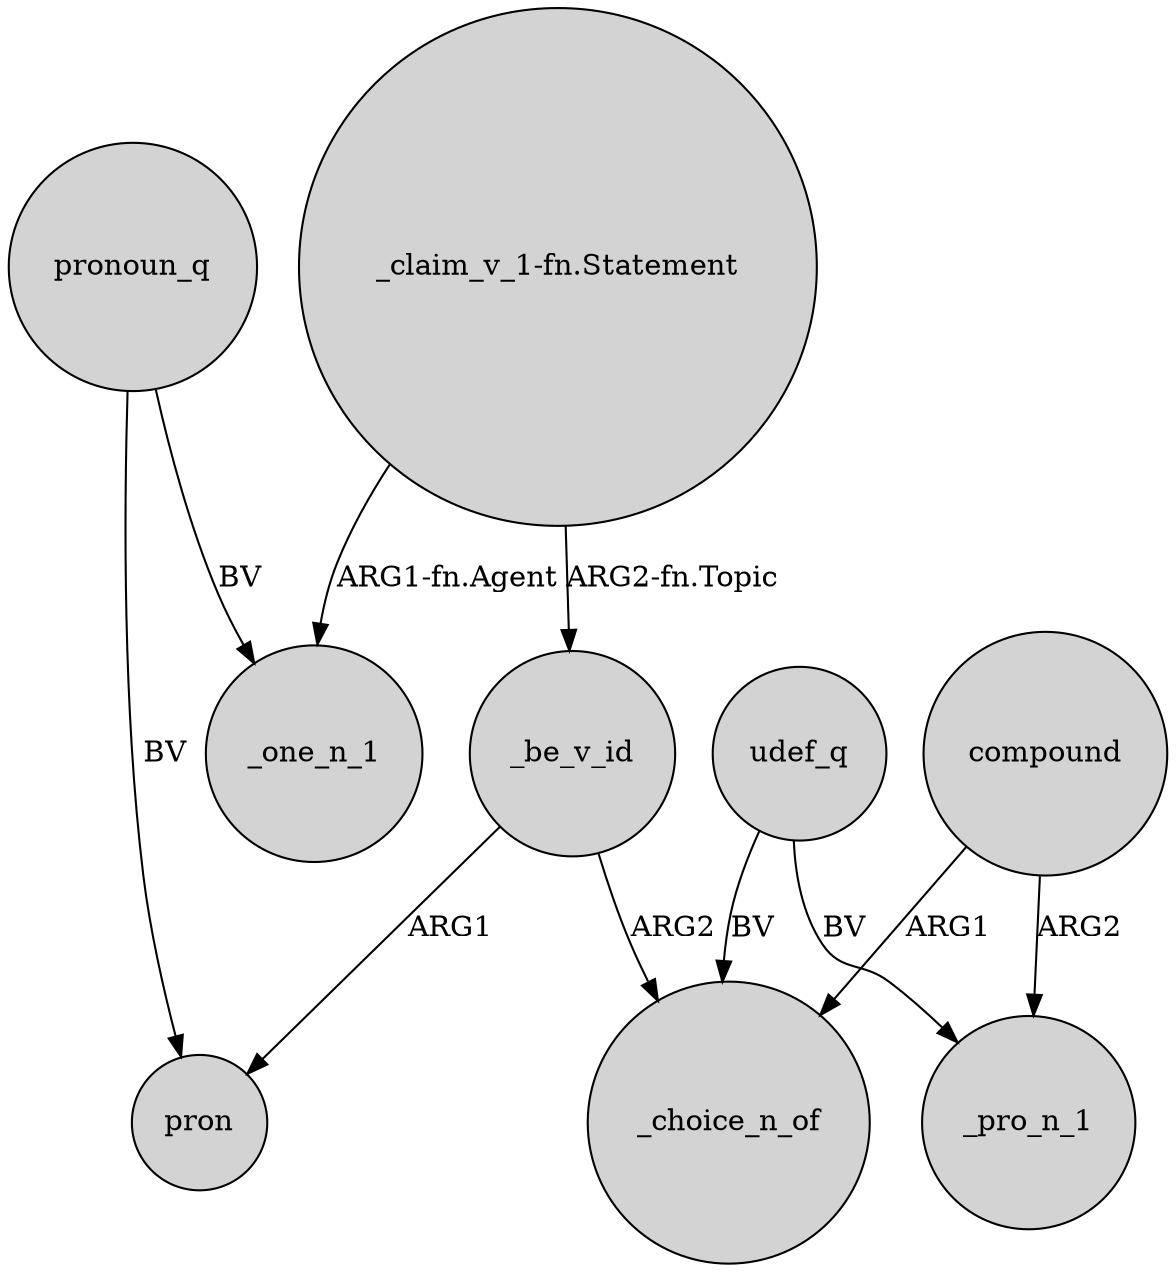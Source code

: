 digraph {
	node [shape=circle style=filled]
	"_claim_v_1-fn.Statement" -> _one_n_1 [label="ARG1-fn.Agent"]
	compound -> _choice_n_of [label=ARG1]
	udef_q -> _choice_n_of [label=BV]
	_be_v_id -> _choice_n_of [label=ARG2]
	udef_q -> _pro_n_1 [label=BV]
	_be_v_id -> pron [label=ARG1]
	"_claim_v_1-fn.Statement" -> _be_v_id [label="ARG2-fn.Topic"]
	pronoun_q -> _one_n_1 [label=BV]
	compound -> _pro_n_1 [label=ARG2]
	pronoun_q -> pron [label=BV]
}
